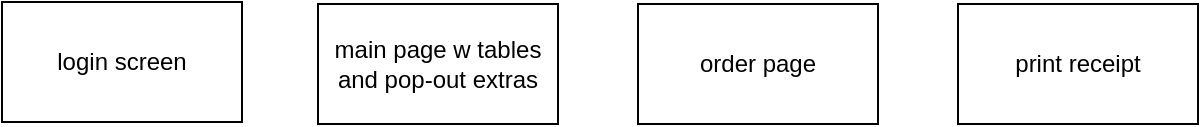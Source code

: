 <mxfile version="24.3.1" type="github">
  <diagram name="Page-1" id="vyjvcKDDY-Q1cRrWW_GO">
    <mxGraphModel dx="1696" dy="1008" grid="1" gridSize="10" guides="1" tooltips="1" connect="1" arrows="1" fold="1" page="1" pageScale="1" pageWidth="1169" pageHeight="827" math="0" shadow="0">
      <root>
        <mxCell id="0" />
        <mxCell id="1" parent="0" />
        <mxCell id="DxdnqBih5QT2LqmZ5ssz-1" value="login screen" style="rounded=0;whiteSpace=wrap;html=1;" vertex="1" parent="1">
          <mxGeometry x="40" y="40" width="120" height="60" as="geometry" />
        </mxCell>
        <mxCell id="DxdnqBih5QT2LqmZ5ssz-3" value="main page w tables and pop-out extras" style="rounded=0;whiteSpace=wrap;html=1;" vertex="1" parent="1">
          <mxGeometry x="198" y="41" width="120" height="60" as="geometry" />
        </mxCell>
        <mxCell id="DxdnqBih5QT2LqmZ5ssz-4" value="order page" style="rounded=0;whiteSpace=wrap;html=1;" vertex="1" parent="1">
          <mxGeometry x="358" y="41" width="120" height="60" as="geometry" />
        </mxCell>
        <mxCell id="DxdnqBih5QT2LqmZ5ssz-5" value="print receipt" style="rounded=0;whiteSpace=wrap;html=1;" vertex="1" parent="1">
          <mxGeometry x="518" y="41" width="120" height="60" as="geometry" />
        </mxCell>
      </root>
    </mxGraphModel>
  </diagram>
</mxfile>
